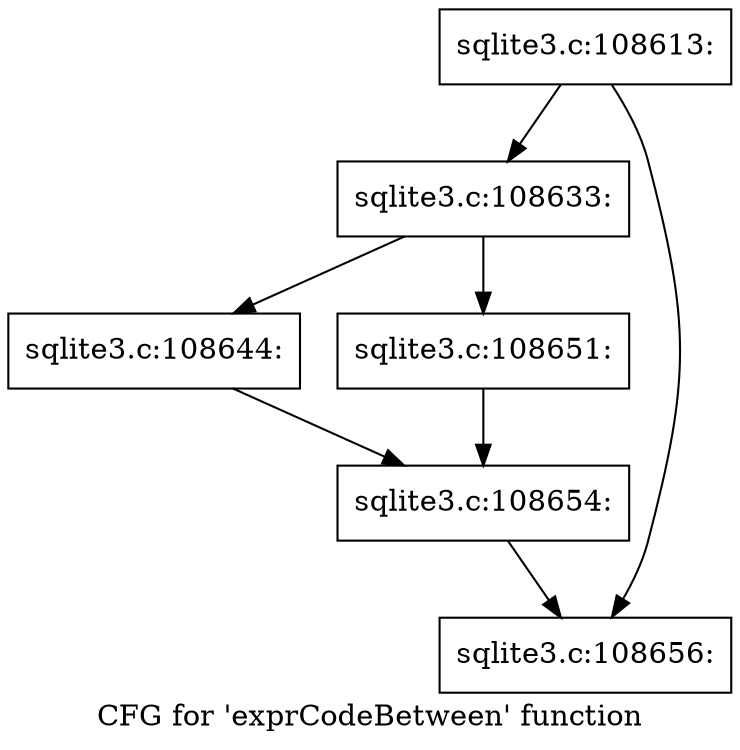 digraph "CFG for 'exprCodeBetween' function" {
	label="CFG for 'exprCodeBetween' function";

	Node0x55c0f8cf8f50 [shape=record,label="{sqlite3.c:108613:}"];
	Node0x55c0f8cf8f50 -> Node0x55c0f8cfef80;
	Node0x55c0f8cf8f50 -> Node0x55c0f8cfefd0;
	Node0x55c0f8cfef80 [shape=record,label="{sqlite3.c:108633:}"];
	Node0x55c0f8cfef80 -> Node0x55c0f8d018b0;
	Node0x55c0f8cfef80 -> Node0x55c0f8d01950;
	Node0x55c0f8d018b0 [shape=record,label="{sqlite3.c:108644:}"];
	Node0x55c0f8d018b0 -> Node0x55c0f8d01900;
	Node0x55c0f8d01950 [shape=record,label="{sqlite3.c:108651:}"];
	Node0x55c0f8d01950 -> Node0x55c0f8d01900;
	Node0x55c0f8d01900 [shape=record,label="{sqlite3.c:108654:}"];
	Node0x55c0f8d01900 -> Node0x55c0f8cfefd0;
	Node0x55c0f8cfefd0 [shape=record,label="{sqlite3.c:108656:}"];
}
